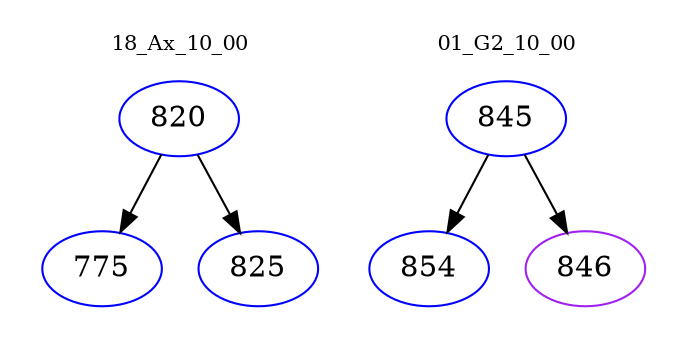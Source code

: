 digraph{
subgraph cluster_0 {
color = white
label = "18_Ax_10_00";
fontsize=10;
T0_820 [label="820", color="blue"]
T0_820 -> T0_775 [color="black"]
T0_775 [label="775", color="blue"]
T0_820 -> T0_825 [color="black"]
T0_825 [label="825", color="blue"]
}
subgraph cluster_1 {
color = white
label = "01_G2_10_00";
fontsize=10;
T1_845 [label="845", color="blue"]
T1_845 -> T1_854 [color="black"]
T1_854 [label="854", color="blue"]
T1_845 -> T1_846 [color="black"]
T1_846 [label="846", color="purple"]
}
}
